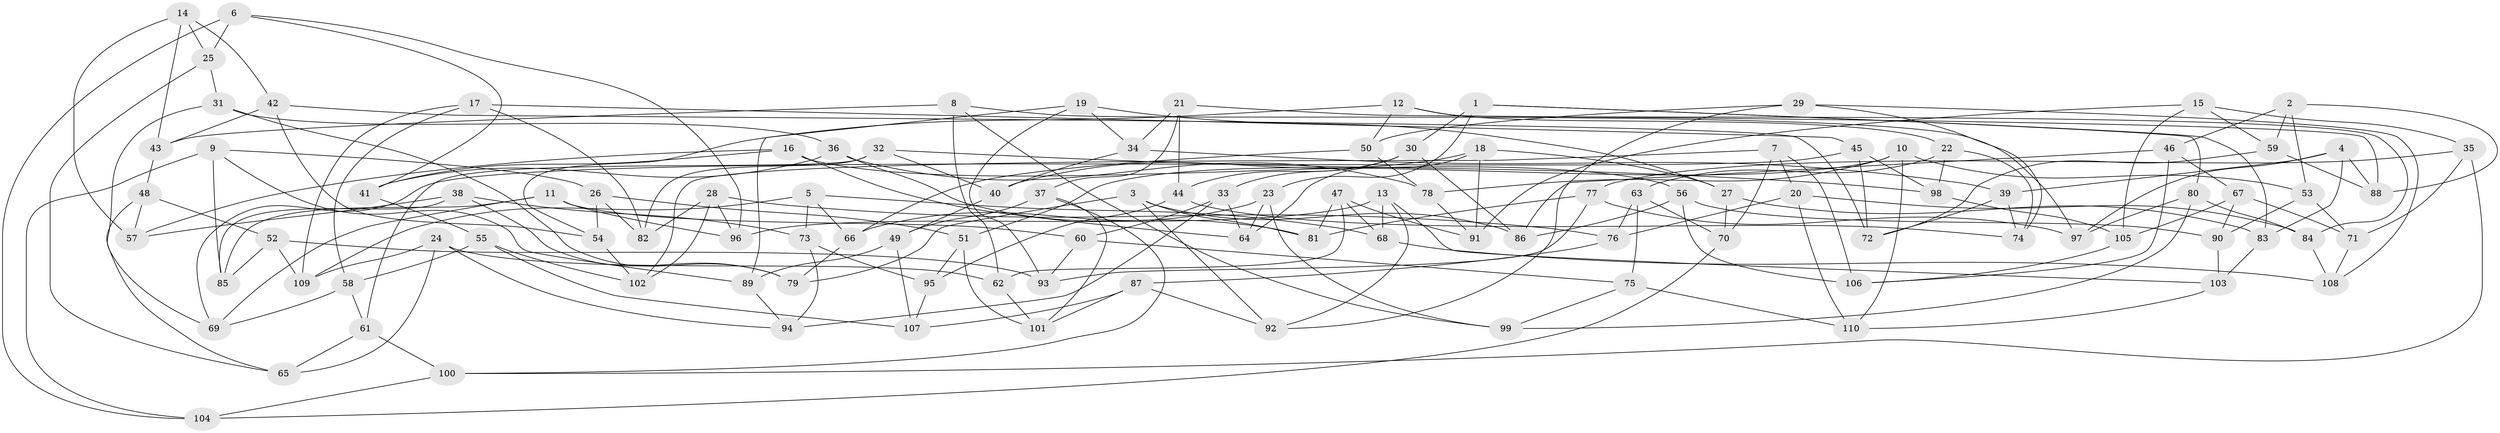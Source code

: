 // coarse degree distribution, {6: 0.6417910447761194, 4: 0.3582089552238806}
// Generated by graph-tools (version 1.1) at 2025/24/03/03/25 07:24:28]
// undirected, 110 vertices, 220 edges
graph export_dot {
graph [start="1"]
  node [color=gray90,style=filled];
  1;
  2;
  3;
  4;
  5;
  6;
  7;
  8;
  9;
  10;
  11;
  12;
  13;
  14;
  15;
  16;
  17;
  18;
  19;
  20;
  21;
  22;
  23;
  24;
  25;
  26;
  27;
  28;
  29;
  30;
  31;
  32;
  33;
  34;
  35;
  36;
  37;
  38;
  39;
  40;
  41;
  42;
  43;
  44;
  45;
  46;
  47;
  48;
  49;
  50;
  51;
  52;
  53;
  54;
  55;
  56;
  57;
  58;
  59;
  60;
  61;
  62;
  63;
  64;
  65;
  66;
  67;
  68;
  69;
  70;
  71;
  72;
  73;
  74;
  75;
  76;
  77;
  78;
  79;
  80;
  81;
  82;
  83;
  84;
  85;
  86;
  87;
  88;
  89;
  90;
  91;
  92;
  93;
  94;
  95;
  96;
  97;
  98;
  99;
  100;
  101;
  102;
  103;
  104;
  105;
  106;
  107;
  108;
  109;
  110;
  1 -- 83;
  1 -- 23;
  1 -- 30;
  1 -- 80;
  2 -- 46;
  2 -- 88;
  2 -- 53;
  2 -- 59;
  3 -- 86;
  3 -- 81;
  3 -- 92;
  3 -- 79;
  4 -- 97;
  4 -- 88;
  4 -- 39;
  4 -- 83;
  5 -- 73;
  5 -- 68;
  5 -- 109;
  5 -- 66;
  6 -- 104;
  6 -- 41;
  6 -- 96;
  6 -- 25;
  7 -- 70;
  7 -- 102;
  7 -- 106;
  7 -- 20;
  8 -- 43;
  8 -- 97;
  8 -- 62;
  8 -- 99;
  9 -- 26;
  9 -- 89;
  9 -- 85;
  9 -- 104;
  10 -- 51;
  10 -- 110;
  10 -- 78;
  10 -- 53;
  11 -- 69;
  11 -- 96;
  11 -- 85;
  11 -- 60;
  12 -- 54;
  12 -- 84;
  12 -- 50;
  12 -- 22;
  13 -- 68;
  13 -- 96;
  13 -- 103;
  13 -- 92;
  14 -- 43;
  14 -- 57;
  14 -- 42;
  14 -- 25;
  15 -- 35;
  15 -- 59;
  15 -- 105;
  15 -- 91;
  16 -- 64;
  16 -- 41;
  16 -- 57;
  16 -- 56;
  17 -- 45;
  17 -- 82;
  17 -- 58;
  17 -- 109;
  18 -- 64;
  18 -- 27;
  18 -- 91;
  18 -- 40;
  19 -- 89;
  19 -- 34;
  19 -- 93;
  19 -- 27;
  20 -- 110;
  20 -- 84;
  20 -- 76;
  21 -- 88;
  21 -- 44;
  21 -- 37;
  21 -- 34;
  22 -- 98;
  22 -- 74;
  22 -- 63;
  23 -- 64;
  23 -- 99;
  23 -- 66;
  24 -- 109;
  24 -- 62;
  24 -- 94;
  24 -- 65;
  25 -- 65;
  25 -- 31;
  26 -- 51;
  26 -- 82;
  26 -- 54;
  27 -- 83;
  27 -- 70;
  28 -- 82;
  28 -- 102;
  28 -- 96;
  28 -- 76;
  29 -- 92;
  29 -- 74;
  29 -- 108;
  29 -- 50;
  30 -- 33;
  30 -- 86;
  30 -- 44;
  31 -- 36;
  31 -- 69;
  31 -- 79;
  32 -- 40;
  32 -- 98;
  32 -- 82;
  32 -- 61;
  33 -- 94;
  33 -- 64;
  33 -- 60;
  34 -- 39;
  34 -- 40;
  35 -- 100;
  35 -- 71;
  35 -- 77;
  36 -- 41;
  36 -- 81;
  36 -- 78;
  37 -- 100;
  37 -- 101;
  37 -- 49;
  38 -- 85;
  38 -- 73;
  38 -- 79;
  38 -- 57;
  39 -- 74;
  39 -- 72;
  40 -- 49;
  41 -- 55;
  42 -- 72;
  42 -- 54;
  42 -- 43;
  43 -- 48;
  44 -- 95;
  44 -- 74;
  45 -- 98;
  45 -- 69;
  45 -- 72;
  46 -- 106;
  46 -- 86;
  46 -- 67;
  47 -- 68;
  47 -- 62;
  47 -- 91;
  47 -- 81;
  48 -- 57;
  48 -- 52;
  48 -- 65;
  49 -- 107;
  49 -- 89;
  50 -- 78;
  50 -- 66;
  51 -- 95;
  51 -- 101;
  52 -- 109;
  52 -- 93;
  52 -- 85;
  53 -- 90;
  53 -- 71;
  54 -- 102;
  55 -- 58;
  55 -- 102;
  55 -- 107;
  56 -- 86;
  56 -- 106;
  56 -- 90;
  58 -- 69;
  58 -- 61;
  59 -- 88;
  59 -- 72;
  60 -- 93;
  60 -- 75;
  61 -- 65;
  61 -- 100;
  62 -- 101;
  63 -- 70;
  63 -- 75;
  63 -- 76;
  66 -- 79;
  67 -- 90;
  67 -- 105;
  67 -- 71;
  68 -- 108;
  70 -- 104;
  71 -- 108;
  73 -- 95;
  73 -- 94;
  75 -- 110;
  75 -- 99;
  76 -- 87;
  77 -- 97;
  77 -- 93;
  77 -- 81;
  78 -- 91;
  80 -- 84;
  80 -- 97;
  80 -- 99;
  83 -- 103;
  84 -- 108;
  87 -- 107;
  87 -- 92;
  87 -- 101;
  89 -- 94;
  90 -- 103;
  95 -- 107;
  98 -- 105;
  100 -- 104;
  103 -- 110;
  105 -- 106;
}
